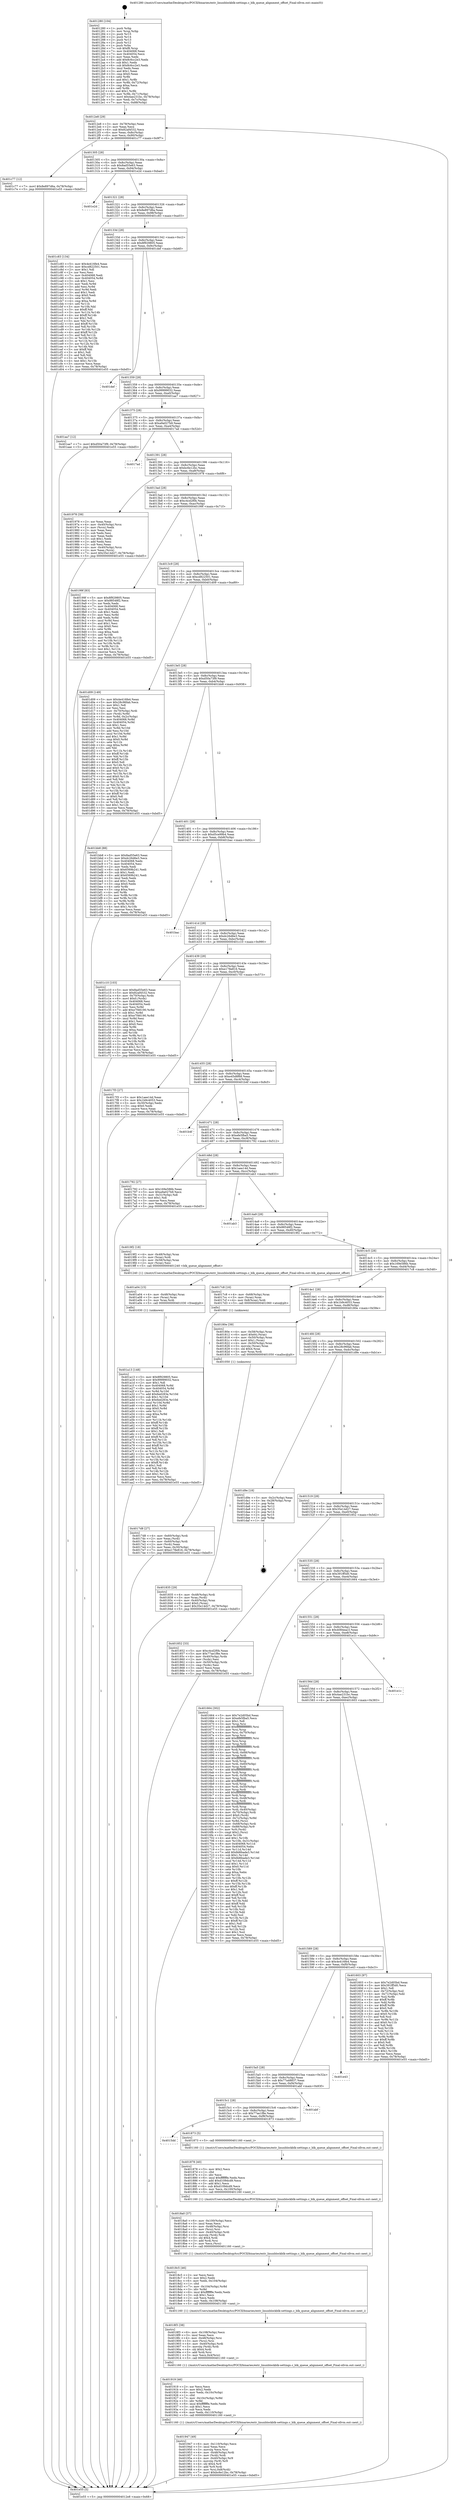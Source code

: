 digraph "0x401280" {
  label = "0x401280 (/mnt/c/Users/mathe/Desktop/tcc/POCII/binaries/extr_linuxblockblk-settings.c_blk_queue_alignment_offset_Final-ollvm.out::main(0))"
  labelloc = "t"
  node[shape=record]

  Entry [label="",width=0.3,height=0.3,shape=circle,fillcolor=black,style=filled]
  "0x4012e8" [label="{
     0x4012e8 [29]\l
     | [instrs]\l
     &nbsp;&nbsp;0x4012e8 \<+3\>: mov -0x78(%rbp),%eax\l
     &nbsp;&nbsp;0x4012eb \<+2\>: mov %eax,%ecx\l
     &nbsp;&nbsp;0x4012ed \<+6\>: sub $0x82af4532,%ecx\l
     &nbsp;&nbsp;0x4012f3 \<+6\>: mov %eax,-0x8c(%rbp)\l
     &nbsp;&nbsp;0x4012f9 \<+6\>: mov %ecx,-0x90(%rbp)\l
     &nbsp;&nbsp;0x4012ff \<+6\>: je 0000000000401c77 \<main+0x9f7\>\l
  }"]
  "0x401c77" [label="{
     0x401c77 [12]\l
     | [instrs]\l
     &nbsp;&nbsp;0x401c77 \<+7\>: movl $0x8e897d6a,-0x78(%rbp)\l
     &nbsp;&nbsp;0x401c7e \<+5\>: jmp 0000000000401e55 \<main+0xbd5\>\l
  }"]
  "0x401305" [label="{
     0x401305 [28]\l
     | [instrs]\l
     &nbsp;&nbsp;0x401305 \<+5\>: jmp 000000000040130a \<main+0x8a\>\l
     &nbsp;&nbsp;0x40130a \<+6\>: mov -0x8c(%rbp),%eax\l
     &nbsp;&nbsp;0x401310 \<+5\>: sub $0x8ad55e63,%eax\l
     &nbsp;&nbsp;0x401315 \<+6\>: mov %eax,-0x94(%rbp)\l
     &nbsp;&nbsp;0x40131b \<+6\>: je 0000000000401e2d \<main+0xbad\>\l
  }"]
  Exit [label="",width=0.3,height=0.3,shape=circle,fillcolor=black,style=filled,peripheries=2]
  "0x401e2d" [label="{
     0x401e2d\l
  }", style=dashed]
  "0x401321" [label="{
     0x401321 [28]\l
     | [instrs]\l
     &nbsp;&nbsp;0x401321 \<+5\>: jmp 0000000000401326 \<main+0xa6\>\l
     &nbsp;&nbsp;0x401326 \<+6\>: mov -0x8c(%rbp),%eax\l
     &nbsp;&nbsp;0x40132c \<+5\>: sub $0x8e897d6a,%eax\l
     &nbsp;&nbsp;0x401331 \<+6\>: mov %eax,-0x98(%rbp)\l
     &nbsp;&nbsp;0x401337 \<+6\>: je 0000000000401c83 \<main+0xa03\>\l
  }"]
  "0x401a13" [label="{
     0x401a13 [148]\l
     | [instrs]\l
     &nbsp;&nbsp;0x401a13 \<+5\>: mov $0x8f929805,%esi\l
     &nbsp;&nbsp;0x401a18 \<+5\>: mov $0x99999032,%ecx\l
     &nbsp;&nbsp;0x401a1d \<+2\>: mov $0x1,%dl\l
     &nbsp;&nbsp;0x401a1f \<+8\>: mov 0x404068,%r8d\l
     &nbsp;&nbsp;0x401a27 \<+8\>: mov 0x404054,%r9d\l
     &nbsp;&nbsp;0x401a2f \<+3\>: mov %r8d,%r10d\l
     &nbsp;&nbsp;0x401a32 \<+7\>: add $0x6ed283e,%r10d\l
     &nbsp;&nbsp;0x401a39 \<+4\>: sub $0x1,%r10d\l
     &nbsp;&nbsp;0x401a3d \<+7\>: sub $0x6ed283e,%r10d\l
     &nbsp;&nbsp;0x401a44 \<+4\>: imul %r10d,%r8d\l
     &nbsp;&nbsp;0x401a48 \<+4\>: and $0x1,%r8d\l
     &nbsp;&nbsp;0x401a4c \<+4\>: cmp $0x0,%r8d\l
     &nbsp;&nbsp;0x401a50 \<+4\>: sete %r11b\l
     &nbsp;&nbsp;0x401a54 \<+4\>: cmp $0xa,%r9d\l
     &nbsp;&nbsp;0x401a58 \<+3\>: setl %bl\l
     &nbsp;&nbsp;0x401a5b \<+3\>: mov %r11b,%r14b\l
     &nbsp;&nbsp;0x401a5e \<+4\>: xor $0xff,%r14b\l
     &nbsp;&nbsp;0x401a62 \<+3\>: mov %bl,%r15b\l
     &nbsp;&nbsp;0x401a65 \<+4\>: xor $0xff,%r15b\l
     &nbsp;&nbsp;0x401a69 \<+3\>: xor $0x1,%dl\l
     &nbsp;&nbsp;0x401a6c \<+3\>: mov %r14b,%r12b\l
     &nbsp;&nbsp;0x401a6f \<+4\>: and $0xff,%r12b\l
     &nbsp;&nbsp;0x401a73 \<+3\>: and %dl,%r11b\l
     &nbsp;&nbsp;0x401a76 \<+3\>: mov %r15b,%r13b\l
     &nbsp;&nbsp;0x401a79 \<+4\>: and $0xff,%r13b\l
     &nbsp;&nbsp;0x401a7d \<+2\>: and %dl,%bl\l
     &nbsp;&nbsp;0x401a7f \<+3\>: or %r11b,%r12b\l
     &nbsp;&nbsp;0x401a82 \<+3\>: or %bl,%r13b\l
     &nbsp;&nbsp;0x401a85 \<+3\>: xor %r13b,%r12b\l
     &nbsp;&nbsp;0x401a88 \<+3\>: or %r15b,%r14b\l
     &nbsp;&nbsp;0x401a8b \<+4\>: xor $0xff,%r14b\l
     &nbsp;&nbsp;0x401a8f \<+3\>: or $0x1,%dl\l
     &nbsp;&nbsp;0x401a92 \<+3\>: and %dl,%r14b\l
     &nbsp;&nbsp;0x401a95 \<+3\>: or %r14b,%r12b\l
     &nbsp;&nbsp;0x401a98 \<+4\>: test $0x1,%r12b\l
     &nbsp;&nbsp;0x401a9c \<+3\>: cmovne %ecx,%esi\l
     &nbsp;&nbsp;0x401a9f \<+3\>: mov %esi,-0x78(%rbp)\l
     &nbsp;&nbsp;0x401aa2 \<+5\>: jmp 0000000000401e55 \<main+0xbd5\>\l
  }"]
  "0x401c83" [label="{
     0x401c83 [134]\l
     | [instrs]\l
     &nbsp;&nbsp;0x401c83 \<+5\>: mov $0x4e416fe4,%eax\l
     &nbsp;&nbsp;0x401c88 \<+5\>: mov $0xcd822501,%ecx\l
     &nbsp;&nbsp;0x401c8d \<+2\>: mov $0x1,%dl\l
     &nbsp;&nbsp;0x401c8f \<+2\>: xor %esi,%esi\l
     &nbsp;&nbsp;0x401c91 \<+7\>: mov 0x404068,%edi\l
     &nbsp;&nbsp;0x401c98 \<+8\>: mov 0x404054,%r8d\l
     &nbsp;&nbsp;0x401ca0 \<+3\>: sub $0x1,%esi\l
     &nbsp;&nbsp;0x401ca3 \<+3\>: mov %edi,%r9d\l
     &nbsp;&nbsp;0x401ca6 \<+3\>: add %esi,%r9d\l
     &nbsp;&nbsp;0x401ca9 \<+4\>: imul %r9d,%edi\l
     &nbsp;&nbsp;0x401cad \<+3\>: and $0x1,%edi\l
     &nbsp;&nbsp;0x401cb0 \<+3\>: cmp $0x0,%edi\l
     &nbsp;&nbsp;0x401cb3 \<+4\>: sete %r10b\l
     &nbsp;&nbsp;0x401cb7 \<+4\>: cmp $0xa,%r8d\l
     &nbsp;&nbsp;0x401cbb \<+4\>: setl %r11b\l
     &nbsp;&nbsp;0x401cbf \<+3\>: mov %r10b,%bl\l
     &nbsp;&nbsp;0x401cc2 \<+3\>: xor $0xff,%bl\l
     &nbsp;&nbsp;0x401cc5 \<+3\>: mov %r11b,%r14b\l
     &nbsp;&nbsp;0x401cc8 \<+4\>: xor $0xff,%r14b\l
     &nbsp;&nbsp;0x401ccc \<+3\>: xor $0x1,%dl\l
     &nbsp;&nbsp;0x401ccf \<+3\>: mov %bl,%r15b\l
     &nbsp;&nbsp;0x401cd2 \<+4\>: and $0xff,%r15b\l
     &nbsp;&nbsp;0x401cd6 \<+3\>: and %dl,%r10b\l
     &nbsp;&nbsp;0x401cd9 \<+3\>: mov %r14b,%r12b\l
     &nbsp;&nbsp;0x401cdc \<+4\>: and $0xff,%r12b\l
     &nbsp;&nbsp;0x401ce0 \<+3\>: and %dl,%r11b\l
     &nbsp;&nbsp;0x401ce3 \<+3\>: or %r10b,%r15b\l
     &nbsp;&nbsp;0x401ce6 \<+3\>: or %r11b,%r12b\l
     &nbsp;&nbsp;0x401ce9 \<+3\>: xor %r12b,%r15b\l
     &nbsp;&nbsp;0x401cec \<+3\>: or %r14b,%bl\l
     &nbsp;&nbsp;0x401cef \<+3\>: xor $0xff,%bl\l
     &nbsp;&nbsp;0x401cf2 \<+3\>: or $0x1,%dl\l
     &nbsp;&nbsp;0x401cf5 \<+2\>: and %dl,%bl\l
     &nbsp;&nbsp;0x401cf7 \<+3\>: or %bl,%r15b\l
     &nbsp;&nbsp;0x401cfa \<+4\>: test $0x1,%r15b\l
     &nbsp;&nbsp;0x401cfe \<+3\>: cmovne %ecx,%eax\l
     &nbsp;&nbsp;0x401d01 \<+3\>: mov %eax,-0x78(%rbp)\l
     &nbsp;&nbsp;0x401d04 \<+5\>: jmp 0000000000401e55 \<main+0xbd5\>\l
  }"]
  "0x40133d" [label="{
     0x40133d [28]\l
     | [instrs]\l
     &nbsp;&nbsp;0x40133d \<+5\>: jmp 0000000000401342 \<main+0xc2\>\l
     &nbsp;&nbsp;0x401342 \<+6\>: mov -0x8c(%rbp),%eax\l
     &nbsp;&nbsp;0x401348 \<+5\>: sub $0x8f929805,%eax\l
     &nbsp;&nbsp;0x40134d \<+6\>: mov %eax,-0x9c(%rbp)\l
     &nbsp;&nbsp;0x401353 \<+6\>: je 0000000000401def \<main+0xb6f\>\l
  }"]
  "0x401a04" [label="{
     0x401a04 [15]\l
     | [instrs]\l
     &nbsp;&nbsp;0x401a04 \<+4\>: mov -0x48(%rbp),%rax\l
     &nbsp;&nbsp;0x401a08 \<+3\>: mov (%rax),%rax\l
     &nbsp;&nbsp;0x401a0b \<+3\>: mov %rax,%rdi\l
     &nbsp;&nbsp;0x401a0e \<+5\>: call 0000000000401030 \<free@plt\>\l
     | [calls]\l
     &nbsp;&nbsp;0x401030 \{1\} (unknown)\l
  }"]
  "0x401def" [label="{
     0x401def\l
  }", style=dashed]
  "0x401359" [label="{
     0x401359 [28]\l
     | [instrs]\l
     &nbsp;&nbsp;0x401359 \<+5\>: jmp 000000000040135e \<main+0xde\>\l
     &nbsp;&nbsp;0x40135e \<+6\>: mov -0x8c(%rbp),%eax\l
     &nbsp;&nbsp;0x401364 \<+5\>: sub $0x99999032,%eax\l
     &nbsp;&nbsp;0x401369 \<+6\>: mov %eax,-0xa0(%rbp)\l
     &nbsp;&nbsp;0x40136f \<+6\>: je 0000000000401aa7 \<main+0x827\>\l
  }"]
  "0x401947" [label="{
     0x401947 [49]\l
     | [instrs]\l
     &nbsp;&nbsp;0x401947 \<+6\>: mov -0x110(%rbp),%ecx\l
     &nbsp;&nbsp;0x40194d \<+3\>: imul %eax,%ecx\l
     &nbsp;&nbsp;0x401950 \<+3\>: movslq %ecx,%rsi\l
     &nbsp;&nbsp;0x401953 \<+4\>: mov -0x48(%rbp),%rdi\l
     &nbsp;&nbsp;0x401957 \<+3\>: mov (%rdi),%rdi\l
     &nbsp;&nbsp;0x40195a \<+4\>: mov -0x40(%rbp),%r9\l
     &nbsp;&nbsp;0x40195e \<+3\>: movslq (%r9),%r9\l
     &nbsp;&nbsp;0x401961 \<+4\>: shl $0x4,%r9\l
     &nbsp;&nbsp;0x401965 \<+3\>: add %r9,%rdi\l
     &nbsp;&nbsp;0x401968 \<+4\>: mov %rsi,0x8(%rdi)\l
     &nbsp;&nbsp;0x40196c \<+7\>: movl $0xbc6e12bc,-0x78(%rbp)\l
     &nbsp;&nbsp;0x401973 \<+5\>: jmp 0000000000401e55 \<main+0xbd5\>\l
  }"]
  "0x401aa7" [label="{
     0x401aa7 [12]\l
     | [instrs]\l
     &nbsp;&nbsp;0x401aa7 \<+7\>: movl $0xd50a73f9,-0x78(%rbp)\l
     &nbsp;&nbsp;0x401aae \<+5\>: jmp 0000000000401e55 \<main+0xbd5\>\l
  }"]
  "0x401375" [label="{
     0x401375 [28]\l
     | [instrs]\l
     &nbsp;&nbsp;0x401375 \<+5\>: jmp 000000000040137a \<main+0xfa\>\l
     &nbsp;&nbsp;0x40137a \<+6\>: mov -0x8c(%rbp),%eax\l
     &nbsp;&nbsp;0x401380 \<+5\>: sub $0xa9a027b9,%eax\l
     &nbsp;&nbsp;0x401385 \<+6\>: mov %eax,-0xa4(%rbp)\l
     &nbsp;&nbsp;0x40138b \<+6\>: je 00000000004017ad \<main+0x52d\>\l
  }"]
  "0x401919" [label="{
     0x401919 [46]\l
     | [instrs]\l
     &nbsp;&nbsp;0x401919 \<+2\>: xor %ecx,%ecx\l
     &nbsp;&nbsp;0x40191b \<+5\>: mov $0x2,%edx\l
     &nbsp;&nbsp;0x401920 \<+6\>: mov %edx,-0x10c(%rbp)\l
     &nbsp;&nbsp;0x401926 \<+1\>: cltd\l
     &nbsp;&nbsp;0x401927 \<+7\>: mov -0x10c(%rbp),%r8d\l
     &nbsp;&nbsp;0x40192e \<+3\>: idiv %r8d\l
     &nbsp;&nbsp;0x401931 \<+6\>: imul $0xfffffffe,%edx,%edx\l
     &nbsp;&nbsp;0x401937 \<+3\>: sub $0x1,%ecx\l
     &nbsp;&nbsp;0x40193a \<+2\>: sub %ecx,%edx\l
     &nbsp;&nbsp;0x40193c \<+6\>: mov %edx,-0x110(%rbp)\l
     &nbsp;&nbsp;0x401942 \<+5\>: call 0000000000401160 \<next_i\>\l
     | [calls]\l
     &nbsp;&nbsp;0x401160 \{1\} (/mnt/c/Users/mathe/Desktop/tcc/POCII/binaries/extr_linuxblockblk-settings.c_blk_queue_alignment_offset_Final-ollvm.out::next_i)\l
  }"]
  "0x4017ad" [label="{
     0x4017ad\l
  }", style=dashed]
  "0x401391" [label="{
     0x401391 [28]\l
     | [instrs]\l
     &nbsp;&nbsp;0x401391 \<+5\>: jmp 0000000000401396 \<main+0x116\>\l
     &nbsp;&nbsp;0x401396 \<+6\>: mov -0x8c(%rbp),%eax\l
     &nbsp;&nbsp;0x40139c \<+5\>: sub $0xbc6e12bc,%eax\l
     &nbsp;&nbsp;0x4013a1 \<+6\>: mov %eax,-0xa8(%rbp)\l
     &nbsp;&nbsp;0x4013a7 \<+6\>: je 0000000000401978 \<main+0x6f8\>\l
  }"]
  "0x4018f3" [label="{
     0x4018f3 [38]\l
     | [instrs]\l
     &nbsp;&nbsp;0x4018f3 \<+6\>: mov -0x108(%rbp),%ecx\l
     &nbsp;&nbsp;0x4018f9 \<+3\>: imul %eax,%ecx\l
     &nbsp;&nbsp;0x4018fc \<+4\>: mov -0x48(%rbp),%rsi\l
     &nbsp;&nbsp;0x401900 \<+3\>: mov (%rsi),%rsi\l
     &nbsp;&nbsp;0x401903 \<+4\>: mov -0x40(%rbp),%rdi\l
     &nbsp;&nbsp;0x401907 \<+3\>: movslq (%rdi),%rdi\l
     &nbsp;&nbsp;0x40190a \<+4\>: shl $0x4,%rdi\l
     &nbsp;&nbsp;0x40190e \<+3\>: add %rdi,%rsi\l
     &nbsp;&nbsp;0x401911 \<+3\>: mov %ecx,0x4(%rsi)\l
     &nbsp;&nbsp;0x401914 \<+5\>: call 0000000000401160 \<next_i\>\l
     | [calls]\l
     &nbsp;&nbsp;0x401160 \{1\} (/mnt/c/Users/mathe/Desktop/tcc/POCII/binaries/extr_linuxblockblk-settings.c_blk_queue_alignment_offset_Final-ollvm.out::next_i)\l
  }"]
  "0x401978" [label="{
     0x401978 [39]\l
     | [instrs]\l
     &nbsp;&nbsp;0x401978 \<+2\>: xor %eax,%eax\l
     &nbsp;&nbsp;0x40197a \<+4\>: mov -0x40(%rbp),%rcx\l
     &nbsp;&nbsp;0x40197e \<+2\>: mov (%rcx),%edx\l
     &nbsp;&nbsp;0x401980 \<+2\>: mov %eax,%esi\l
     &nbsp;&nbsp;0x401982 \<+2\>: sub %edx,%esi\l
     &nbsp;&nbsp;0x401984 \<+2\>: mov %eax,%edx\l
     &nbsp;&nbsp;0x401986 \<+3\>: sub $0x1,%edx\l
     &nbsp;&nbsp;0x401989 \<+2\>: add %edx,%esi\l
     &nbsp;&nbsp;0x40198b \<+2\>: sub %esi,%eax\l
     &nbsp;&nbsp;0x40198d \<+4\>: mov -0x40(%rbp),%rcx\l
     &nbsp;&nbsp;0x401991 \<+2\>: mov %eax,(%rcx)\l
     &nbsp;&nbsp;0x401993 \<+7\>: movl $0x35e14d27,-0x78(%rbp)\l
     &nbsp;&nbsp;0x40199a \<+5\>: jmp 0000000000401e55 \<main+0xbd5\>\l
  }"]
  "0x4013ad" [label="{
     0x4013ad [28]\l
     | [instrs]\l
     &nbsp;&nbsp;0x4013ad \<+5\>: jmp 00000000004013b2 \<main+0x132\>\l
     &nbsp;&nbsp;0x4013b2 \<+6\>: mov -0x8c(%rbp),%eax\l
     &nbsp;&nbsp;0x4013b8 \<+5\>: sub $0xc4cd2f0b,%eax\l
     &nbsp;&nbsp;0x4013bd \<+6\>: mov %eax,-0xac(%rbp)\l
     &nbsp;&nbsp;0x4013c3 \<+6\>: je 000000000040199f \<main+0x71f\>\l
  }"]
  "0x4018c5" [label="{
     0x4018c5 [46]\l
     | [instrs]\l
     &nbsp;&nbsp;0x4018c5 \<+2\>: xor %ecx,%ecx\l
     &nbsp;&nbsp;0x4018c7 \<+5\>: mov $0x2,%edx\l
     &nbsp;&nbsp;0x4018cc \<+6\>: mov %edx,-0x104(%rbp)\l
     &nbsp;&nbsp;0x4018d2 \<+1\>: cltd\l
     &nbsp;&nbsp;0x4018d3 \<+7\>: mov -0x104(%rbp),%r8d\l
     &nbsp;&nbsp;0x4018da \<+3\>: idiv %r8d\l
     &nbsp;&nbsp;0x4018dd \<+6\>: imul $0xfffffffe,%edx,%edx\l
     &nbsp;&nbsp;0x4018e3 \<+3\>: sub $0x1,%ecx\l
     &nbsp;&nbsp;0x4018e6 \<+2\>: sub %ecx,%edx\l
     &nbsp;&nbsp;0x4018e8 \<+6\>: mov %edx,-0x108(%rbp)\l
     &nbsp;&nbsp;0x4018ee \<+5\>: call 0000000000401160 \<next_i\>\l
     | [calls]\l
     &nbsp;&nbsp;0x401160 \{1\} (/mnt/c/Users/mathe/Desktop/tcc/POCII/binaries/extr_linuxblockblk-settings.c_blk_queue_alignment_offset_Final-ollvm.out::next_i)\l
  }"]
  "0x40199f" [label="{
     0x40199f [83]\l
     | [instrs]\l
     &nbsp;&nbsp;0x40199f \<+5\>: mov $0x8f929805,%eax\l
     &nbsp;&nbsp;0x4019a4 \<+5\>: mov $0x88548f2,%ecx\l
     &nbsp;&nbsp;0x4019a9 \<+2\>: xor %edx,%edx\l
     &nbsp;&nbsp;0x4019ab \<+7\>: mov 0x404068,%esi\l
     &nbsp;&nbsp;0x4019b2 \<+7\>: mov 0x404054,%edi\l
     &nbsp;&nbsp;0x4019b9 \<+3\>: sub $0x1,%edx\l
     &nbsp;&nbsp;0x4019bc \<+3\>: mov %esi,%r8d\l
     &nbsp;&nbsp;0x4019bf \<+3\>: add %edx,%r8d\l
     &nbsp;&nbsp;0x4019c2 \<+4\>: imul %r8d,%esi\l
     &nbsp;&nbsp;0x4019c6 \<+3\>: and $0x1,%esi\l
     &nbsp;&nbsp;0x4019c9 \<+3\>: cmp $0x0,%esi\l
     &nbsp;&nbsp;0x4019cc \<+4\>: sete %r9b\l
     &nbsp;&nbsp;0x4019d0 \<+3\>: cmp $0xa,%edi\l
     &nbsp;&nbsp;0x4019d3 \<+4\>: setl %r10b\l
     &nbsp;&nbsp;0x4019d7 \<+3\>: mov %r9b,%r11b\l
     &nbsp;&nbsp;0x4019da \<+3\>: and %r10b,%r11b\l
     &nbsp;&nbsp;0x4019dd \<+3\>: xor %r10b,%r9b\l
     &nbsp;&nbsp;0x4019e0 \<+3\>: or %r9b,%r11b\l
     &nbsp;&nbsp;0x4019e3 \<+4\>: test $0x1,%r11b\l
     &nbsp;&nbsp;0x4019e7 \<+3\>: cmovne %ecx,%eax\l
     &nbsp;&nbsp;0x4019ea \<+3\>: mov %eax,-0x78(%rbp)\l
     &nbsp;&nbsp;0x4019ed \<+5\>: jmp 0000000000401e55 \<main+0xbd5\>\l
  }"]
  "0x4013c9" [label="{
     0x4013c9 [28]\l
     | [instrs]\l
     &nbsp;&nbsp;0x4013c9 \<+5\>: jmp 00000000004013ce \<main+0x14e\>\l
     &nbsp;&nbsp;0x4013ce \<+6\>: mov -0x8c(%rbp),%eax\l
     &nbsp;&nbsp;0x4013d4 \<+5\>: sub $0xcd822501,%eax\l
     &nbsp;&nbsp;0x4013d9 \<+6\>: mov %eax,-0xb0(%rbp)\l
     &nbsp;&nbsp;0x4013df \<+6\>: je 0000000000401d09 \<main+0xa89\>\l
  }"]
  "0x4018a0" [label="{
     0x4018a0 [37]\l
     | [instrs]\l
     &nbsp;&nbsp;0x4018a0 \<+6\>: mov -0x100(%rbp),%ecx\l
     &nbsp;&nbsp;0x4018a6 \<+3\>: imul %eax,%ecx\l
     &nbsp;&nbsp;0x4018a9 \<+4\>: mov -0x48(%rbp),%rsi\l
     &nbsp;&nbsp;0x4018ad \<+3\>: mov (%rsi),%rsi\l
     &nbsp;&nbsp;0x4018b0 \<+4\>: mov -0x40(%rbp),%rdi\l
     &nbsp;&nbsp;0x4018b4 \<+3\>: movslq (%rdi),%rdi\l
     &nbsp;&nbsp;0x4018b7 \<+4\>: shl $0x4,%rdi\l
     &nbsp;&nbsp;0x4018bb \<+3\>: add %rdi,%rsi\l
     &nbsp;&nbsp;0x4018be \<+2\>: mov %ecx,(%rsi)\l
     &nbsp;&nbsp;0x4018c0 \<+5\>: call 0000000000401160 \<next_i\>\l
     | [calls]\l
     &nbsp;&nbsp;0x401160 \{1\} (/mnt/c/Users/mathe/Desktop/tcc/POCII/binaries/extr_linuxblockblk-settings.c_blk_queue_alignment_offset_Final-ollvm.out::next_i)\l
  }"]
  "0x401d09" [label="{
     0x401d09 [149]\l
     | [instrs]\l
     &nbsp;&nbsp;0x401d09 \<+5\>: mov $0x4e416fe4,%eax\l
     &nbsp;&nbsp;0x401d0e \<+5\>: mov $0x28c96fab,%ecx\l
     &nbsp;&nbsp;0x401d13 \<+2\>: mov $0x1,%dl\l
     &nbsp;&nbsp;0x401d15 \<+2\>: xor %esi,%esi\l
     &nbsp;&nbsp;0x401d17 \<+4\>: mov -0x70(%rbp),%rdi\l
     &nbsp;&nbsp;0x401d1b \<+3\>: mov (%rdi),%r8d\l
     &nbsp;&nbsp;0x401d1e \<+4\>: mov %r8d,-0x2c(%rbp)\l
     &nbsp;&nbsp;0x401d22 \<+8\>: mov 0x404068,%r8d\l
     &nbsp;&nbsp;0x401d2a \<+8\>: mov 0x404054,%r9d\l
     &nbsp;&nbsp;0x401d32 \<+3\>: sub $0x1,%esi\l
     &nbsp;&nbsp;0x401d35 \<+3\>: mov %r8d,%r10d\l
     &nbsp;&nbsp;0x401d38 \<+3\>: add %esi,%r10d\l
     &nbsp;&nbsp;0x401d3b \<+4\>: imul %r10d,%r8d\l
     &nbsp;&nbsp;0x401d3f \<+4\>: and $0x1,%r8d\l
     &nbsp;&nbsp;0x401d43 \<+4\>: cmp $0x0,%r8d\l
     &nbsp;&nbsp;0x401d47 \<+4\>: sete %r11b\l
     &nbsp;&nbsp;0x401d4b \<+4\>: cmp $0xa,%r9d\l
     &nbsp;&nbsp;0x401d4f \<+3\>: setl %bl\l
     &nbsp;&nbsp;0x401d52 \<+3\>: mov %r11b,%r14b\l
     &nbsp;&nbsp;0x401d55 \<+4\>: xor $0xff,%r14b\l
     &nbsp;&nbsp;0x401d59 \<+3\>: mov %bl,%r15b\l
     &nbsp;&nbsp;0x401d5c \<+4\>: xor $0xff,%r15b\l
     &nbsp;&nbsp;0x401d60 \<+3\>: xor $0x0,%dl\l
     &nbsp;&nbsp;0x401d63 \<+3\>: mov %r14b,%r12b\l
     &nbsp;&nbsp;0x401d66 \<+4\>: and $0x0,%r12b\l
     &nbsp;&nbsp;0x401d6a \<+3\>: and %dl,%r11b\l
     &nbsp;&nbsp;0x401d6d \<+3\>: mov %r15b,%r13b\l
     &nbsp;&nbsp;0x401d70 \<+4\>: and $0x0,%r13b\l
     &nbsp;&nbsp;0x401d74 \<+2\>: and %dl,%bl\l
     &nbsp;&nbsp;0x401d76 \<+3\>: or %r11b,%r12b\l
     &nbsp;&nbsp;0x401d79 \<+3\>: or %bl,%r13b\l
     &nbsp;&nbsp;0x401d7c \<+3\>: xor %r13b,%r12b\l
     &nbsp;&nbsp;0x401d7f \<+3\>: or %r15b,%r14b\l
     &nbsp;&nbsp;0x401d82 \<+4\>: xor $0xff,%r14b\l
     &nbsp;&nbsp;0x401d86 \<+3\>: or $0x0,%dl\l
     &nbsp;&nbsp;0x401d89 \<+3\>: and %dl,%r14b\l
     &nbsp;&nbsp;0x401d8c \<+3\>: or %r14b,%r12b\l
     &nbsp;&nbsp;0x401d8f \<+4\>: test $0x1,%r12b\l
     &nbsp;&nbsp;0x401d93 \<+3\>: cmovne %ecx,%eax\l
     &nbsp;&nbsp;0x401d96 \<+3\>: mov %eax,-0x78(%rbp)\l
     &nbsp;&nbsp;0x401d99 \<+5\>: jmp 0000000000401e55 \<main+0xbd5\>\l
  }"]
  "0x4013e5" [label="{
     0x4013e5 [28]\l
     | [instrs]\l
     &nbsp;&nbsp;0x4013e5 \<+5\>: jmp 00000000004013ea \<main+0x16a\>\l
     &nbsp;&nbsp;0x4013ea \<+6\>: mov -0x8c(%rbp),%eax\l
     &nbsp;&nbsp;0x4013f0 \<+5\>: sub $0xd50a73f9,%eax\l
     &nbsp;&nbsp;0x4013f5 \<+6\>: mov %eax,-0xb4(%rbp)\l
     &nbsp;&nbsp;0x4013fb \<+6\>: je 0000000000401bb8 \<main+0x938\>\l
  }"]
  "0x401878" [label="{
     0x401878 [40]\l
     | [instrs]\l
     &nbsp;&nbsp;0x401878 \<+5\>: mov $0x2,%ecx\l
     &nbsp;&nbsp;0x40187d \<+1\>: cltd\l
     &nbsp;&nbsp;0x40187e \<+2\>: idiv %ecx\l
     &nbsp;&nbsp;0x401880 \<+6\>: imul $0xfffffffe,%edx,%ecx\l
     &nbsp;&nbsp;0x401886 \<+6\>: add $0xd109dcd9,%ecx\l
     &nbsp;&nbsp;0x40188c \<+3\>: add $0x1,%ecx\l
     &nbsp;&nbsp;0x40188f \<+6\>: sub $0xd109dcd9,%ecx\l
     &nbsp;&nbsp;0x401895 \<+6\>: mov %ecx,-0x100(%rbp)\l
     &nbsp;&nbsp;0x40189b \<+5\>: call 0000000000401160 \<next_i\>\l
     | [calls]\l
     &nbsp;&nbsp;0x401160 \{1\} (/mnt/c/Users/mathe/Desktop/tcc/POCII/binaries/extr_linuxblockblk-settings.c_blk_queue_alignment_offset_Final-ollvm.out::next_i)\l
  }"]
  "0x401bb8" [label="{
     0x401bb8 [88]\l
     | [instrs]\l
     &nbsp;&nbsp;0x401bb8 \<+5\>: mov $0x8ad55e63,%eax\l
     &nbsp;&nbsp;0x401bbd \<+5\>: mov $0xdc26d6e3,%ecx\l
     &nbsp;&nbsp;0x401bc2 \<+7\>: mov 0x404068,%edx\l
     &nbsp;&nbsp;0x401bc9 \<+7\>: mov 0x404054,%esi\l
     &nbsp;&nbsp;0x401bd0 \<+2\>: mov %edx,%edi\l
     &nbsp;&nbsp;0x401bd2 \<+6\>: sub $0x6569b241,%edi\l
     &nbsp;&nbsp;0x401bd8 \<+3\>: sub $0x1,%edi\l
     &nbsp;&nbsp;0x401bdb \<+6\>: add $0x6569b241,%edi\l
     &nbsp;&nbsp;0x401be1 \<+3\>: imul %edi,%edx\l
     &nbsp;&nbsp;0x401be4 \<+3\>: and $0x1,%edx\l
     &nbsp;&nbsp;0x401be7 \<+3\>: cmp $0x0,%edx\l
     &nbsp;&nbsp;0x401bea \<+4\>: sete %r8b\l
     &nbsp;&nbsp;0x401bee \<+3\>: cmp $0xa,%esi\l
     &nbsp;&nbsp;0x401bf1 \<+4\>: setl %r9b\l
     &nbsp;&nbsp;0x401bf5 \<+3\>: mov %r8b,%r10b\l
     &nbsp;&nbsp;0x401bf8 \<+3\>: and %r9b,%r10b\l
     &nbsp;&nbsp;0x401bfb \<+3\>: xor %r9b,%r8b\l
     &nbsp;&nbsp;0x401bfe \<+3\>: or %r8b,%r10b\l
     &nbsp;&nbsp;0x401c01 \<+4\>: test $0x1,%r10b\l
     &nbsp;&nbsp;0x401c05 \<+3\>: cmovne %ecx,%eax\l
     &nbsp;&nbsp;0x401c08 \<+3\>: mov %eax,-0x78(%rbp)\l
     &nbsp;&nbsp;0x401c0b \<+5\>: jmp 0000000000401e55 \<main+0xbd5\>\l
  }"]
  "0x401401" [label="{
     0x401401 [28]\l
     | [instrs]\l
     &nbsp;&nbsp;0x401401 \<+5\>: jmp 0000000000401406 \<main+0x186\>\l
     &nbsp;&nbsp;0x401406 \<+6\>: mov -0x8c(%rbp),%eax\l
     &nbsp;&nbsp;0x40140c \<+5\>: sub $0xd5ce99b4,%eax\l
     &nbsp;&nbsp;0x401411 \<+6\>: mov %eax,-0xb8(%rbp)\l
     &nbsp;&nbsp;0x401417 \<+6\>: je 0000000000401bac \<main+0x92c\>\l
  }"]
  "0x4015dd" [label="{
     0x4015dd\l
  }", style=dashed]
  "0x401bac" [label="{
     0x401bac\l
  }", style=dashed]
  "0x40141d" [label="{
     0x40141d [28]\l
     | [instrs]\l
     &nbsp;&nbsp;0x40141d \<+5\>: jmp 0000000000401422 \<main+0x1a2\>\l
     &nbsp;&nbsp;0x401422 \<+6\>: mov -0x8c(%rbp),%eax\l
     &nbsp;&nbsp;0x401428 \<+5\>: sub $0xdc26d6e3,%eax\l
     &nbsp;&nbsp;0x40142d \<+6\>: mov %eax,-0xbc(%rbp)\l
     &nbsp;&nbsp;0x401433 \<+6\>: je 0000000000401c10 \<main+0x990\>\l
  }"]
  "0x401873" [label="{
     0x401873 [5]\l
     | [instrs]\l
     &nbsp;&nbsp;0x401873 \<+5\>: call 0000000000401160 \<next_i\>\l
     | [calls]\l
     &nbsp;&nbsp;0x401160 \{1\} (/mnt/c/Users/mathe/Desktop/tcc/POCII/binaries/extr_linuxblockblk-settings.c_blk_queue_alignment_offset_Final-ollvm.out::next_i)\l
  }"]
  "0x401c10" [label="{
     0x401c10 [103]\l
     | [instrs]\l
     &nbsp;&nbsp;0x401c10 \<+5\>: mov $0x8ad55e63,%eax\l
     &nbsp;&nbsp;0x401c15 \<+5\>: mov $0x82af4532,%ecx\l
     &nbsp;&nbsp;0x401c1a \<+4\>: mov -0x70(%rbp),%rdx\l
     &nbsp;&nbsp;0x401c1e \<+6\>: movl $0x0,(%rdx)\l
     &nbsp;&nbsp;0x401c24 \<+7\>: mov 0x404068,%esi\l
     &nbsp;&nbsp;0x401c2b \<+7\>: mov 0x404054,%edi\l
     &nbsp;&nbsp;0x401c32 \<+3\>: mov %esi,%r8d\l
     &nbsp;&nbsp;0x401c35 \<+7\>: add $0xe7f46190,%r8d\l
     &nbsp;&nbsp;0x401c3c \<+4\>: sub $0x1,%r8d\l
     &nbsp;&nbsp;0x401c40 \<+7\>: sub $0xe7f46190,%r8d\l
     &nbsp;&nbsp;0x401c47 \<+4\>: imul %r8d,%esi\l
     &nbsp;&nbsp;0x401c4b \<+3\>: and $0x1,%esi\l
     &nbsp;&nbsp;0x401c4e \<+3\>: cmp $0x0,%esi\l
     &nbsp;&nbsp;0x401c51 \<+4\>: sete %r9b\l
     &nbsp;&nbsp;0x401c55 \<+3\>: cmp $0xa,%edi\l
     &nbsp;&nbsp;0x401c58 \<+4\>: setl %r10b\l
     &nbsp;&nbsp;0x401c5c \<+3\>: mov %r9b,%r11b\l
     &nbsp;&nbsp;0x401c5f \<+3\>: and %r10b,%r11b\l
     &nbsp;&nbsp;0x401c62 \<+3\>: xor %r10b,%r9b\l
     &nbsp;&nbsp;0x401c65 \<+3\>: or %r9b,%r11b\l
     &nbsp;&nbsp;0x401c68 \<+4\>: test $0x1,%r11b\l
     &nbsp;&nbsp;0x401c6c \<+3\>: cmovne %ecx,%eax\l
     &nbsp;&nbsp;0x401c6f \<+3\>: mov %eax,-0x78(%rbp)\l
     &nbsp;&nbsp;0x401c72 \<+5\>: jmp 0000000000401e55 \<main+0xbd5\>\l
  }"]
  "0x401439" [label="{
     0x401439 [28]\l
     | [instrs]\l
     &nbsp;&nbsp;0x401439 \<+5\>: jmp 000000000040143e \<main+0x1be\>\l
     &nbsp;&nbsp;0x40143e \<+6\>: mov -0x8c(%rbp),%eax\l
     &nbsp;&nbsp;0x401444 \<+5\>: sub $0xe178e816,%eax\l
     &nbsp;&nbsp;0x401449 \<+6\>: mov %eax,-0xc0(%rbp)\l
     &nbsp;&nbsp;0x40144f \<+6\>: je 00000000004017f3 \<main+0x573\>\l
  }"]
  "0x4015c1" [label="{
     0x4015c1 [28]\l
     | [instrs]\l
     &nbsp;&nbsp;0x4015c1 \<+5\>: jmp 00000000004015c6 \<main+0x346\>\l
     &nbsp;&nbsp;0x4015c6 \<+6\>: mov -0x8c(%rbp),%eax\l
     &nbsp;&nbsp;0x4015cc \<+5\>: sub $0x77ae1f8e,%eax\l
     &nbsp;&nbsp;0x4015d1 \<+6\>: mov %eax,-0xf8(%rbp)\l
     &nbsp;&nbsp;0x4015d7 \<+6\>: je 0000000000401873 \<main+0x5f3\>\l
  }"]
  "0x4017f3" [label="{
     0x4017f3 [27]\l
     | [instrs]\l
     &nbsp;&nbsp;0x4017f3 \<+5\>: mov $0x1aee14d,%eax\l
     &nbsp;&nbsp;0x4017f8 \<+5\>: mov $0x1b9c4053,%ecx\l
     &nbsp;&nbsp;0x4017fd \<+3\>: mov -0x30(%rbp),%edx\l
     &nbsp;&nbsp;0x401800 \<+3\>: cmp $0x0,%edx\l
     &nbsp;&nbsp;0x401803 \<+3\>: cmove %ecx,%eax\l
     &nbsp;&nbsp;0x401806 \<+3\>: mov %eax,-0x78(%rbp)\l
     &nbsp;&nbsp;0x401809 \<+5\>: jmp 0000000000401e55 \<main+0xbd5\>\l
  }"]
  "0x401455" [label="{
     0x401455 [28]\l
     | [instrs]\l
     &nbsp;&nbsp;0x401455 \<+5\>: jmp 000000000040145a \<main+0x1da\>\l
     &nbsp;&nbsp;0x40145a \<+6\>: mov -0x8c(%rbp),%eax\l
     &nbsp;&nbsp;0x401460 \<+5\>: sub $0xe45d8f68,%eax\l
     &nbsp;&nbsp;0x401465 \<+6\>: mov %eax,-0xc4(%rbp)\l
     &nbsp;&nbsp;0x40146b \<+6\>: je 0000000000401b4f \<main+0x8cf\>\l
  }"]
  "0x401abf" [label="{
     0x401abf\l
  }", style=dashed]
  "0x401b4f" [label="{
     0x401b4f\l
  }", style=dashed]
  "0x401471" [label="{
     0x401471 [28]\l
     | [instrs]\l
     &nbsp;&nbsp;0x401471 \<+5\>: jmp 0000000000401476 \<main+0x1f6\>\l
     &nbsp;&nbsp;0x401476 \<+6\>: mov -0x8c(%rbp),%eax\l
     &nbsp;&nbsp;0x40147c \<+5\>: sub $0xefe5fba5,%eax\l
     &nbsp;&nbsp;0x401481 \<+6\>: mov %eax,-0xc8(%rbp)\l
     &nbsp;&nbsp;0x401487 \<+6\>: je 0000000000401792 \<main+0x512\>\l
  }"]
  "0x4015a5" [label="{
     0x4015a5 [28]\l
     | [instrs]\l
     &nbsp;&nbsp;0x4015a5 \<+5\>: jmp 00000000004015aa \<main+0x32a\>\l
     &nbsp;&nbsp;0x4015aa \<+6\>: mov -0x8c(%rbp),%eax\l
     &nbsp;&nbsp;0x4015b0 \<+5\>: sub $0x77a48837,%eax\l
     &nbsp;&nbsp;0x4015b5 \<+6\>: mov %eax,-0xf4(%rbp)\l
     &nbsp;&nbsp;0x4015bb \<+6\>: je 0000000000401abf \<main+0x83f\>\l
  }"]
  "0x401792" [label="{
     0x401792 [27]\l
     | [instrs]\l
     &nbsp;&nbsp;0x401792 \<+5\>: mov $0x169e586b,%eax\l
     &nbsp;&nbsp;0x401797 \<+5\>: mov $0xa9a027b9,%ecx\l
     &nbsp;&nbsp;0x40179c \<+3\>: mov -0x31(%rbp),%dl\l
     &nbsp;&nbsp;0x40179f \<+3\>: test $0x1,%dl\l
     &nbsp;&nbsp;0x4017a2 \<+3\>: cmovne %ecx,%eax\l
     &nbsp;&nbsp;0x4017a5 \<+3\>: mov %eax,-0x78(%rbp)\l
     &nbsp;&nbsp;0x4017a8 \<+5\>: jmp 0000000000401e55 \<main+0xbd5\>\l
  }"]
  "0x40148d" [label="{
     0x40148d [28]\l
     | [instrs]\l
     &nbsp;&nbsp;0x40148d \<+5\>: jmp 0000000000401492 \<main+0x212\>\l
     &nbsp;&nbsp;0x401492 \<+6\>: mov -0x8c(%rbp),%eax\l
     &nbsp;&nbsp;0x401498 \<+5\>: sub $0x1aee14d,%eax\l
     &nbsp;&nbsp;0x40149d \<+6\>: mov %eax,-0xcc(%rbp)\l
     &nbsp;&nbsp;0x4014a3 \<+6\>: je 0000000000401ab3 \<main+0x833\>\l
  }"]
  "0x401e43" [label="{
     0x401e43\l
  }", style=dashed]
  "0x401ab3" [label="{
     0x401ab3\l
  }", style=dashed]
  "0x4014a9" [label="{
     0x4014a9 [28]\l
     | [instrs]\l
     &nbsp;&nbsp;0x4014a9 \<+5\>: jmp 00000000004014ae \<main+0x22e\>\l
     &nbsp;&nbsp;0x4014ae \<+6\>: mov -0x8c(%rbp),%eax\l
     &nbsp;&nbsp;0x4014b4 \<+5\>: sub $0x88548f2,%eax\l
     &nbsp;&nbsp;0x4014b9 \<+6\>: mov %eax,-0xd0(%rbp)\l
     &nbsp;&nbsp;0x4014bf \<+6\>: je 00000000004019f2 \<main+0x772\>\l
  }"]
  "0x401835" [label="{
     0x401835 [29]\l
     | [instrs]\l
     &nbsp;&nbsp;0x401835 \<+4\>: mov -0x48(%rbp),%rdi\l
     &nbsp;&nbsp;0x401839 \<+3\>: mov %rax,(%rdi)\l
     &nbsp;&nbsp;0x40183c \<+4\>: mov -0x40(%rbp),%rax\l
     &nbsp;&nbsp;0x401840 \<+6\>: movl $0x0,(%rax)\l
     &nbsp;&nbsp;0x401846 \<+7\>: movl $0x35e14d27,-0x78(%rbp)\l
     &nbsp;&nbsp;0x40184d \<+5\>: jmp 0000000000401e55 \<main+0xbd5\>\l
  }"]
  "0x4019f2" [label="{
     0x4019f2 [18]\l
     | [instrs]\l
     &nbsp;&nbsp;0x4019f2 \<+4\>: mov -0x48(%rbp),%rax\l
     &nbsp;&nbsp;0x4019f6 \<+3\>: mov (%rax),%rdi\l
     &nbsp;&nbsp;0x4019f9 \<+4\>: mov -0x58(%rbp),%rax\l
     &nbsp;&nbsp;0x4019fd \<+2\>: mov (%rax),%esi\l
     &nbsp;&nbsp;0x4019ff \<+5\>: call 0000000000401240 \<blk_queue_alignment_offset\>\l
     | [calls]\l
     &nbsp;&nbsp;0x401240 \{1\} (/mnt/c/Users/mathe/Desktop/tcc/POCII/binaries/extr_linuxblockblk-settings.c_blk_queue_alignment_offset_Final-ollvm.out::blk_queue_alignment_offset)\l
  }"]
  "0x4014c5" [label="{
     0x4014c5 [28]\l
     | [instrs]\l
     &nbsp;&nbsp;0x4014c5 \<+5\>: jmp 00000000004014ca \<main+0x24a\>\l
     &nbsp;&nbsp;0x4014ca \<+6\>: mov -0x8c(%rbp),%eax\l
     &nbsp;&nbsp;0x4014d0 \<+5\>: sub $0x169e586b,%eax\l
     &nbsp;&nbsp;0x4014d5 \<+6\>: mov %eax,-0xd4(%rbp)\l
     &nbsp;&nbsp;0x4014db \<+6\>: je 00000000004017c8 \<main+0x548\>\l
  }"]
  "0x4017d8" [label="{
     0x4017d8 [27]\l
     | [instrs]\l
     &nbsp;&nbsp;0x4017d8 \<+4\>: mov -0x60(%rbp),%rdi\l
     &nbsp;&nbsp;0x4017dc \<+2\>: mov %eax,(%rdi)\l
     &nbsp;&nbsp;0x4017de \<+4\>: mov -0x60(%rbp),%rdi\l
     &nbsp;&nbsp;0x4017e2 \<+2\>: mov (%rdi),%eax\l
     &nbsp;&nbsp;0x4017e4 \<+3\>: mov %eax,-0x30(%rbp)\l
     &nbsp;&nbsp;0x4017e7 \<+7\>: movl $0xe178e816,-0x78(%rbp)\l
     &nbsp;&nbsp;0x4017ee \<+5\>: jmp 0000000000401e55 \<main+0xbd5\>\l
  }"]
  "0x4017c8" [label="{
     0x4017c8 [16]\l
     | [instrs]\l
     &nbsp;&nbsp;0x4017c8 \<+4\>: mov -0x68(%rbp),%rax\l
     &nbsp;&nbsp;0x4017cc \<+3\>: mov (%rax),%rax\l
     &nbsp;&nbsp;0x4017cf \<+4\>: mov 0x8(%rax),%rdi\l
     &nbsp;&nbsp;0x4017d3 \<+5\>: call 0000000000401060 \<atoi@plt\>\l
     | [calls]\l
     &nbsp;&nbsp;0x401060 \{1\} (unknown)\l
  }"]
  "0x4014e1" [label="{
     0x4014e1 [28]\l
     | [instrs]\l
     &nbsp;&nbsp;0x4014e1 \<+5\>: jmp 00000000004014e6 \<main+0x266\>\l
     &nbsp;&nbsp;0x4014e6 \<+6\>: mov -0x8c(%rbp),%eax\l
     &nbsp;&nbsp;0x4014ec \<+5\>: sub $0x1b9c4053,%eax\l
     &nbsp;&nbsp;0x4014f1 \<+6\>: mov %eax,-0xd8(%rbp)\l
     &nbsp;&nbsp;0x4014f7 \<+6\>: je 000000000040180e \<main+0x58e\>\l
  }"]
  "0x401280" [label="{
     0x401280 [104]\l
     | [instrs]\l
     &nbsp;&nbsp;0x401280 \<+1\>: push %rbp\l
     &nbsp;&nbsp;0x401281 \<+3\>: mov %rsp,%rbp\l
     &nbsp;&nbsp;0x401284 \<+2\>: push %r15\l
     &nbsp;&nbsp;0x401286 \<+2\>: push %r14\l
     &nbsp;&nbsp;0x401288 \<+2\>: push %r13\l
     &nbsp;&nbsp;0x40128a \<+2\>: push %r12\l
     &nbsp;&nbsp;0x40128c \<+1\>: push %rbx\l
     &nbsp;&nbsp;0x40128d \<+7\>: sub $0xf8,%rsp\l
     &nbsp;&nbsp;0x401294 \<+7\>: mov 0x404068,%eax\l
     &nbsp;&nbsp;0x40129b \<+7\>: mov 0x404054,%ecx\l
     &nbsp;&nbsp;0x4012a2 \<+2\>: mov %eax,%edx\l
     &nbsp;&nbsp;0x4012a4 \<+6\>: add $0x8c6cc2e3,%edx\l
     &nbsp;&nbsp;0x4012aa \<+3\>: sub $0x1,%edx\l
     &nbsp;&nbsp;0x4012ad \<+6\>: sub $0x8c6cc2e3,%edx\l
     &nbsp;&nbsp;0x4012b3 \<+3\>: imul %edx,%eax\l
     &nbsp;&nbsp;0x4012b6 \<+3\>: and $0x1,%eax\l
     &nbsp;&nbsp;0x4012b9 \<+3\>: cmp $0x0,%eax\l
     &nbsp;&nbsp;0x4012bc \<+4\>: sete %r8b\l
     &nbsp;&nbsp;0x4012c0 \<+4\>: and $0x1,%r8b\l
     &nbsp;&nbsp;0x4012c4 \<+4\>: mov %r8b,-0x72(%rbp)\l
     &nbsp;&nbsp;0x4012c8 \<+3\>: cmp $0xa,%ecx\l
     &nbsp;&nbsp;0x4012cb \<+4\>: setl %r8b\l
     &nbsp;&nbsp;0x4012cf \<+4\>: and $0x1,%r8b\l
     &nbsp;&nbsp;0x4012d3 \<+4\>: mov %r8b,-0x71(%rbp)\l
     &nbsp;&nbsp;0x4012d7 \<+7\>: movl $0x4ae231bc,-0x78(%rbp)\l
     &nbsp;&nbsp;0x4012de \<+3\>: mov %edi,-0x7c(%rbp)\l
     &nbsp;&nbsp;0x4012e1 \<+7\>: mov %rsi,-0x88(%rbp)\l
  }"]
  "0x40180e" [label="{
     0x40180e [39]\l
     | [instrs]\l
     &nbsp;&nbsp;0x40180e \<+4\>: mov -0x58(%rbp),%rax\l
     &nbsp;&nbsp;0x401812 \<+6\>: movl $0x64,(%rax)\l
     &nbsp;&nbsp;0x401818 \<+4\>: mov -0x50(%rbp),%rax\l
     &nbsp;&nbsp;0x40181c \<+6\>: movl $0x1,(%rax)\l
     &nbsp;&nbsp;0x401822 \<+4\>: mov -0x50(%rbp),%rax\l
     &nbsp;&nbsp;0x401826 \<+3\>: movslq (%rax),%rax\l
     &nbsp;&nbsp;0x401829 \<+4\>: shl $0x4,%rax\l
     &nbsp;&nbsp;0x40182d \<+3\>: mov %rax,%rdi\l
     &nbsp;&nbsp;0x401830 \<+5\>: call 0000000000401050 \<malloc@plt\>\l
     | [calls]\l
     &nbsp;&nbsp;0x401050 \{1\} (unknown)\l
  }"]
  "0x4014fd" [label="{
     0x4014fd [28]\l
     | [instrs]\l
     &nbsp;&nbsp;0x4014fd \<+5\>: jmp 0000000000401502 \<main+0x282\>\l
     &nbsp;&nbsp;0x401502 \<+6\>: mov -0x8c(%rbp),%eax\l
     &nbsp;&nbsp;0x401508 \<+5\>: sub $0x28c96fab,%eax\l
     &nbsp;&nbsp;0x40150d \<+6\>: mov %eax,-0xdc(%rbp)\l
     &nbsp;&nbsp;0x401513 \<+6\>: je 0000000000401d9e \<main+0xb1e\>\l
  }"]
  "0x401e55" [label="{
     0x401e55 [5]\l
     | [instrs]\l
     &nbsp;&nbsp;0x401e55 \<+5\>: jmp 00000000004012e8 \<main+0x68\>\l
  }"]
  "0x401d9e" [label="{
     0x401d9e [18]\l
     | [instrs]\l
     &nbsp;&nbsp;0x401d9e \<+3\>: mov -0x2c(%rbp),%eax\l
     &nbsp;&nbsp;0x401da1 \<+4\>: lea -0x28(%rbp),%rsp\l
     &nbsp;&nbsp;0x401da5 \<+1\>: pop %rbx\l
     &nbsp;&nbsp;0x401da6 \<+2\>: pop %r12\l
     &nbsp;&nbsp;0x401da8 \<+2\>: pop %r13\l
     &nbsp;&nbsp;0x401daa \<+2\>: pop %r14\l
     &nbsp;&nbsp;0x401dac \<+2\>: pop %r15\l
     &nbsp;&nbsp;0x401dae \<+1\>: pop %rbp\l
     &nbsp;&nbsp;0x401daf \<+1\>: ret\l
  }"]
  "0x401519" [label="{
     0x401519 [28]\l
     | [instrs]\l
     &nbsp;&nbsp;0x401519 \<+5\>: jmp 000000000040151e \<main+0x29e\>\l
     &nbsp;&nbsp;0x40151e \<+6\>: mov -0x8c(%rbp),%eax\l
     &nbsp;&nbsp;0x401524 \<+5\>: sub $0x35e14d27,%eax\l
     &nbsp;&nbsp;0x401529 \<+6\>: mov %eax,-0xe0(%rbp)\l
     &nbsp;&nbsp;0x40152f \<+6\>: je 0000000000401852 \<main+0x5d2\>\l
  }"]
  "0x401589" [label="{
     0x401589 [28]\l
     | [instrs]\l
     &nbsp;&nbsp;0x401589 \<+5\>: jmp 000000000040158e \<main+0x30e\>\l
     &nbsp;&nbsp;0x40158e \<+6\>: mov -0x8c(%rbp),%eax\l
     &nbsp;&nbsp;0x401594 \<+5\>: sub $0x4e416fe4,%eax\l
     &nbsp;&nbsp;0x401599 \<+6\>: mov %eax,-0xf0(%rbp)\l
     &nbsp;&nbsp;0x40159f \<+6\>: je 0000000000401e43 \<main+0xbc3\>\l
  }"]
  "0x401852" [label="{
     0x401852 [33]\l
     | [instrs]\l
     &nbsp;&nbsp;0x401852 \<+5\>: mov $0xc4cd2f0b,%eax\l
     &nbsp;&nbsp;0x401857 \<+5\>: mov $0x77ae1f8e,%ecx\l
     &nbsp;&nbsp;0x40185c \<+4\>: mov -0x40(%rbp),%rdx\l
     &nbsp;&nbsp;0x401860 \<+2\>: mov (%rdx),%esi\l
     &nbsp;&nbsp;0x401862 \<+4\>: mov -0x50(%rbp),%rdx\l
     &nbsp;&nbsp;0x401866 \<+2\>: cmp (%rdx),%esi\l
     &nbsp;&nbsp;0x401868 \<+3\>: cmovl %ecx,%eax\l
     &nbsp;&nbsp;0x40186b \<+3\>: mov %eax,-0x78(%rbp)\l
     &nbsp;&nbsp;0x40186e \<+5\>: jmp 0000000000401e55 \<main+0xbd5\>\l
  }"]
  "0x401535" [label="{
     0x401535 [28]\l
     | [instrs]\l
     &nbsp;&nbsp;0x401535 \<+5\>: jmp 000000000040153a \<main+0x2ba\>\l
     &nbsp;&nbsp;0x40153a \<+6\>: mov -0x8c(%rbp),%eax\l
     &nbsp;&nbsp;0x401540 \<+5\>: sub $0x391ff5d0,%eax\l
     &nbsp;&nbsp;0x401545 \<+6\>: mov %eax,-0xe4(%rbp)\l
     &nbsp;&nbsp;0x40154b \<+6\>: je 0000000000401664 \<main+0x3e4\>\l
  }"]
  "0x401603" [label="{
     0x401603 [97]\l
     | [instrs]\l
     &nbsp;&nbsp;0x401603 \<+5\>: mov $0x7e2d05bd,%eax\l
     &nbsp;&nbsp;0x401608 \<+5\>: mov $0x391ff5d0,%ecx\l
     &nbsp;&nbsp;0x40160d \<+2\>: mov $0x1,%dl\l
     &nbsp;&nbsp;0x40160f \<+4\>: mov -0x72(%rbp),%sil\l
     &nbsp;&nbsp;0x401613 \<+4\>: mov -0x71(%rbp),%dil\l
     &nbsp;&nbsp;0x401617 \<+3\>: mov %sil,%r8b\l
     &nbsp;&nbsp;0x40161a \<+4\>: xor $0xff,%r8b\l
     &nbsp;&nbsp;0x40161e \<+3\>: mov %dil,%r9b\l
     &nbsp;&nbsp;0x401621 \<+4\>: xor $0xff,%r9b\l
     &nbsp;&nbsp;0x401625 \<+3\>: xor $0x0,%dl\l
     &nbsp;&nbsp;0x401628 \<+3\>: mov %r8b,%r10b\l
     &nbsp;&nbsp;0x40162b \<+4\>: and $0x0,%r10b\l
     &nbsp;&nbsp;0x40162f \<+3\>: and %dl,%sil\l
     &nbsp;&nbsp;0x401632 \<+3\>: mov %r9b,%r11b\l
     &nbsp;&nbsp;0x401635 \<+4\>: and $0x0,%r11b\l
     &nbsp;&nbsp;0x401639 \<+3\>: and %dl,%dil\l
     &nbsp;&nbsp;0x40163c \<+3\>: or %sil,%r10b\l
     &nbsp;&nbsp;0x40163f \<+3\>: or %dil,%r11b\l
     &nbsp;&nbsp;0x401642 \<+3\>: xor %r11b,%r10b\l
     &nbsp;&nbsp;0x401645 \<+3\>: or %r9b,%r8b\l
     &nbsp;&nbsp;0x401648 \<+4\>: xor $0xff,%r8b\l
     &nbsp;&nbsp;0x40164c \<+3\>: or $0x0,%dl\l
     &nbsp;&nbsp;0x40164f \<+3\>: and %dl,%r8b\l
     &nbsp;&nbsp;0x401652 \<+3\>: or %r8b,%r10b\l
     &nbsp;&nbsp;0x401655 \<+4\>: test $0x1,%r10b\l
     &nbsp;&nbsp;0x401659 \<+3\>: cmovne %ecx,%eax\l
     &nbsp;&nbsp;0x40165c \<+3\>: mov %eax,-0x78(%rbp)\l
     &nbsp;&nbsp;0x40165f \<+5\>: jmp 0000000000401e55 \<main+0xbd5\>\l
  }"]
  "0x401664" [label="{
     0x401664 [302]\l
     | [instrs]\l
     &nbsp;&nbsp;0x401664 \<+5\>: mov $0x7e2d05bd,%eax\l
     &nbsp;&nbsp;0x401669 \<+5\>: mov $0xefe5fba5,%ecx\l
     &nbsp;&nbsp;0x40166e \<+2\>: mov $0x1,%dl\l
     &nbsp;&nbsp;0x401670 \<+3\>: mov %rsp,%rsi\l
     &nbsp;&nbsp;0x401673 \<+4\>: add $0xfffffffffffffff0,%rsi\l
     &nbsp;&nbsp;0x401677 \<+3\>: mov %rsi,%rsp\l
     &nbsp;&nbsp;0x40167a \<+4\>: mov %rsi,-0x70(%rbp)\l
     &nbsp;&nbsp;0x40167e \<+3\>: mov %rsp,%rsi\l
     &nbsp;&nbsp;0x401681 \<+4\>: add $0xfffffffffffffff0,%rsi\l
     &nbsp;&nbsp;0x401685 \<+3\>: mov %rsi,%rsp\l
     &nbsp;&nbsp;0x401688 \<+3\>: mov %rsp,%rdi\l
     &nbsp;&nbsp;0x40168b \<+4\>: add $0xfffffffffffffff0,%rdi\l
     &nbsp;&nbsp;0x40168f \<+3\>: mov %rdi,%rsp\l
     &nbsp;&nbsp;0x401692 \<+4\>: mov %rdi,-0x68(%rbp)\l
     &nbsp;&nbsp;0x401696 \<+3\>: mov %rsp,%rdi\l
     &nbsp;&nbsp;0x401699 \<+4\>: add $0xfffffffffffffff0,%rdi\l
     &nbsp;&nbsp;0x40169d \<+3\>: mov %rdi,%rsp\l
     &nbsp;&nbsp;0x4016a0 \<+4\>: mov %rdi,-0x60(%rbp)\l
     &nbsp;&nbsp;0x4016a4 \<+3\>: mov %rsp,%rdi\l
     &nbsp;&nbsp;0x4016a7 \<+4\>: add $0xfffffffffffffff0,%rdi\l
     &nbsp;&nbsp;0x4016ab \<+3\>: mov %rdi,%rsp\l
     &nbsp;&nbsp;0x4016ae \<+4\>: mov %rdi,-0x58(%rbp)\l
     &nbsp;&nbsp;0x4016b2 \<+3\>: mov %rsp,%rdi\l
     &nbsp;&nbsp;0x4016b5 \<+4\>: add $0xfffffffffffffff0,%rdi\l
     &nbsp;&nbsp;0x4016b9 \<+3\>: mov %rdi,%rsp\l
     &nbsp;&nbsp;0x4016bc \<+4\>: mov %rdi,-0x50(%rbp)\l
     &nbsp;&nbsp;0x4016c0 \<+3\>: mov %rsp,%rdi\l
     &nbsp;&nbsp;0x4016c3 \<+4\>: add $0xfffffffffffffff0,%rdi\l
     &nbsp;&nbsp;0x4016c7 \<+3\>: mov %rdi,%rsp\l
     &nbsp;&nbsp;0x4016ca \<+4\>: mov %rdi,-0x48(%rbp)\l
     &nbsp;&nbsp;0x4016ce \<+3\>: mov %rsp,%rdi\l
     &nbsp;&nbsp;0x4016d1 \<+4\>: add $0xfffffffffffffff0,%rdi\l
     &nbsp;&nbsp;0x4016d5 \<+3\>: mov %rdi,%rsp\l
     &nbsp;&nbsp;0x4016d8 \<+4\>: mov %rdi,-0x40(%rbp)\l
     &nbsp;&nbsp;0x4016dc \<+4\>: mov -0x70(%rbp),%rdi\l
     &nbsp;&nbsp;0x4016e0 \<+6\>: movl $0x0,(%rdi)\l
     &nbsp;&nbsp;0x4016e6 \<+4\>: mov -0x7c(%rbp),%r8d\l
     &nbsp;&nbsp;0x4016ea \<+3\>: mov %r8d,(%rsi)\l
     &nbsp;&nbsp;0x4016ed \<+4\>: mov -0x68(%rbp),%rdi\l
     &nbsp;&nbsp;0x4016f1 \<+7\>: mov -0x88(%rbp),%r9\l
     &nbsp;&nbsp;0x4016f8 \<+3\>: mov %r9,(%rdi)\l
     &nbsp;&nbsp;0x4016fb \<+3\>: cmpl $0x2,(%rsi)\l
     &nbsp;&nbsp;0x4016fe \<+4\>: setne %r10b\l
     &nbsp;&nbsp;0x401702 \<+4\>: and $0x1,%r10b\l
     &nbsp;&nbsp;0x401706 \<+4\>: mov %r10b,-0x31(%rbp)\l
     &nbsp;&nbsp;0x40170a \<+8\>: mov 0x404068,%r11d\l
     &nbsp;&nbsp;0x401712 \<+7\>: mov 0x404054,%ebx\l
     &nbsp;&nbsp;0x401719 \<+3\>: mov %r11d,%r14d\l
     &nbsp;&nbsp;0x40171c \<+7\>: add $0x8d6bade3,%r14d\l
     &nbsp;&nbsp;0x401723 \<+4\>: sub $0x1,%r14d\l
     &nbsp;&nbsp;0x401727 \<+7\>: sub $0x8d6bade3,%r14d\l
     &nbsp;&nbsp;0x40172e \<+4\>: imul %r14d,%r11d\l
     &nbsp;&nbsp;0x401732 \<+4\>: and $0x1,%r11d\l
     &nbsp;&nbsp;0x401736 \<+4\>: cmp $0x0,%r11d\l
     &nbsp;&nbsp;0x40173a \<+4\>: sete %r10b\l
     &nbsp;&nbsp;0x40173e \<+3\>: cmp $0xa,%ebx\l
     &nbsp;&nbsp;0x401741 \<+4\>: setl %r15b\l
     &nbsp;&nbsp;0x401745 \<+3\>: mov %r10b,%r12b\l
     &nbsp;&nbsp;0x401748 \<+4\>: xor $0xff,%r12b\l
     &nbsp;&nbsp;0x40174c \<+3\>: mov %r15b,%r13b\l
     &nbsp;&nbsp;0x40174f \<+4\>: xor $0xff,%r13b\l
     &nbsp;&nbsp;0x401753 \<+3\>: xor $0x1,%dl\l
     &nbsp;&nbsp;0x401756 \<+3\>: mov %r12b,%sil\l
     &nbsp;&nbsp;0x401759 \<+4\>: and $0xff,%sil\l
     &nbsp;&nbsp;0x40175d \<+3\>: and %dl,%r10b\l
     &nbsp;&nbsp;0x401760 \<+3\>: mov %r13b,%dil\l
     &nbsp;&nbsp;0x401763 \<+4\>: and $0xff,%dil\l
     &nbsp;&nbsp;0x401767 \<+3\>: and %dl,%r15b\l
     &nbsp;&nbsp;0x40176a \<+3\>: or %r10b,%sil\l
     &nbsp;&nbsp;0x40176d \<+3\>: or %r15b,%dil\l
     &nbsp;&nbsp;0x401770 \<+3\>: xor %dil,%sil\l
     &nbsp;&nbsp;0x401773 \<+3\>: or %r13b,%r12b\l
     &nbsp;&nbsp;0x401776 \<+4\>: xor $0xff,%r12b\l
     &nbsp;&nbsp;0x40177a \<+3\>: or $0x1,%dl\l
     &nbsp;&nbsp;0x40177d \<+3\>: and %dl,%r12b\l
     &nbsp;&nbsp;0x401780 \<+3\>: or %r12b,%sil\l
     &nbsp;&nbsp;0x401783 \<+4\>: test $0x1,%sil\l
     &nbsp;&nbsp;0x401787 \<+3\>: cmovne %ecx,%eax\l
     &nbsp;&nbsp;0x40178a \<+3\>: mov %eax,-0x78(%rbp)\l
     &nbsp;&nbsp;0x40178d \<+5\>: jmp 0000000000401e55 \<main+0xbd5\>\l
  }"]
  "0x401551" [label="{
     0x401551 [28]\l
     | [instrs]\l
     &nbsp;&nbsp;0x401551 \<+5\>: jmp 0000000000401556 \<main+0x2d6\>\l
     &nbsp;&nbsp;0x401556 \<+6\>: mov -0x8c(%rbp),%eax\l
     &nbsp;&nbsp;0x40155c \<+5\>: sub $0x4084eac3,%eax\l
     &nbsp;&nbsp;0x401561 \<+6\>: mov %eax,-0xe8(%rbp)\l
     &nbsp;&nbsp;0x401567 \<+6\>: je 0000000000401e1c \<main+0xb9c\>\l
  }"]
  "0x40156d" [label="{
     0x40156d [28]\l
     | [instrs]\l
     &nbsp;&nbsp;0x40156d \<+5\>: jmp 0000000000401572 \<main+0x2f2\>\l
     &nbsp;&nbsp;0x401572 \<+6\>: mov -0x8c(%rbp),%eax\l
     &nbsp;&nbsp;0x401578 \<+5\>: sub $0x4ae231bc,%eax\l
     &nbsp;&nbsp;0x40157d \<+6\>: mov %eax,-0xec(%rbp)\l
     &nbsp;&nbsp;0x401583 \<+6\>: je 0000000000401603 \<main+0x383\>\l
  }"]
  "0x401e1c" [label="{
     0x401e1c\l
  }", style=dashed]
  Entry -> "0x401280" [label=" 1"]
  "0x4012e8" -> "0x401c77" [label=" 1"]
  "0x4012e8" -> "0x401305" [label=" 18"]
  "0x401d9e" -> Exit [label=" 1"]
  "0x401305" -> "0x401e2d" [label=" 0"]
  "0x401305" -> "0x401321" [label=" 18"]
  "0x401d09" -> "0x401e55" [label=" 1"]
  "0x401321" -> "0x401c83" [label=" 1"]
  "0x401321" -> "0x40133d" [label=" 17"]
  "0x401c83" -> "0x401e55" [label=" 1"]
  "0x40133d" -> "0x401def" [label=" 0"]
  "0x40133d" -> "0x401359" [label=" 17"]
  "0x401c77" -> "0x401e55" [label=" 1"]
  "0x401359" -> "0x401aa7" [label=" 1"]
  "0x401359" -> "0x401375" [label=" 16"]
  "0x401c10" -> "0x401e55" [label=" 1"]
  "0x401375" -> "0x4017ad" [label=" 0"]
  "0x401375" -> "0x401391" [label=" 16"]
  "0x401bb8" -> "0x401e55" [label=" 1"]
  "0x401391" -> "0x401978" [label=" 1"]
  "0x401391" -> "0x4013ad" [label=" 15"]
  "0x401aa7" -> "0x401e55" [label=" 1"]
  "0x4013ad" -> "0x40199f" [label=" 1"]
  "0x4013ad" -> "0x4013c9" [label=" 14"]
  "0x401a13" -> "0x401e55" [label=" 1"]
  "0x4013c9" -> "0x401d09" [label=" 1"]
  "0x4013c9" -> "0x4013e5" [label=" 13"]
  "0x401a04" -> "0x401a13" [label=" 1"]
  "0x4013e5" -> "0x401bb8" [label=" 1"]
  "0x4013e5" -> "0x401401" [label=" 12"]
  "0x4019f2" -> "0x401a04" [label=" 1"]
  "0x401401" -> "0x401bac" [label=" 0"]
  "0x401401" -> "0x40141d" [label=" 12"]
  "0x40199f" -> "0x401e55" [label=" 1"]
  "0x40141d" -> "0x401c10" [label=" 1"]
  "0x40141d" -> "0x401439" [label=" 11"]
  "0x401978" -> "0x401e55" [label=" 1"]
  "0x401439" -> "0x4017f3" [label=" 1"]
  "0x401439" -> "0x401455" [label=" 10"]
  "0x401919" -> "0x401947" [label=" 1"]
  "0x401455" -> "0x401b4f" [label=" 0"]
  "0x401455" -> "0x401471" [label=" 10"]
  "0x4018f3" -> "0x401919" [label=" 1"]
  "0x401471" -> "0x401792" [label=" 1"]
  "0x401471" -> "0x40148d" [label=" 9"]
  "0x4018a0" -> "0x4018c5" [label=" 1"]
  "0x40148d" -> "0x401ab3" [label=" 0"]
  "0x40148d" -> "0x4014a9" [label=" 9"]
  "0x401878" -> "0x4018a0" [label=" 1"]
  "0x4014a9" -> "0x4019f2" [label=" 1"]
  "0x4014a9" -> "0x4014c5" [label=" 8"]
  "0x4015c1" -> "0x4015dd" [label=" 0"]
  "0x4014c5" -> "0x4017c8" [label=" 1"]
  "0x4014c5" -> "0x4014e1" [label=" 7"]
  "0x4015c1" -> "0x401873" [label=" 1"]
  "0x4014e1" -> "0x40180e" [label=" 1"]
  "0x4014e1" -> "0x4014fd" [label=" 6"]
  "0x4015a5" -> "0x4015c1" [label=" 1"]
  "0x4014fd" -> "0x401d9e" [label=" 1"]
  "0x4014fd" -> "0x401519" [label=" 5"]
  "0x4015a5" -> "0x401abf" [label=" 0"]
  "0x401519" -> "0x401852" [label=" 2"]
  "0x401519" -> "0x401535" [label=" 3"]
  "0x4018c5" -> "0x4018f3" [label=" 1"]
  "0x401535" -> "0x401664" [label=" 1"]
  "0x401535" -> "0x401551" [label=" 2"]
  "0x401589" -> "0x4015a5" [label=" 1"]
  "0x401551" -> "0x401e1c" [label=" 0"]
  "0x401551" -> "0x40156d" [label=" 2"]
  "0x401589" -> "0x401e43" [label=" 0"]
  "0x40156d" -> "0x401603" [label=" 1"]
  "0x40156d" -> "0x401589" [label=" 1"]
  "0x401603" -> "0x401e55" [label=" 1"]
  "0x401280" -> "0x4012e8" [label=" 1"]
  "0x401e55" -> "0x4012e8" [label=" 18"]
  "0x401947" -> "0x401e55" [label=" 1"]
  "0x401664" -> "0x401e55" [label=" 1"]
  "0x401792" -> "0x401e55" [label=" 1"]
  "0x4017c8" -> "0x4017d8" [label=" 1"]
  "0x4017d8" -> "0x401e55" [label=" 1"]
  "0x4017f3" -> "0x401e55" [label=" 1"]
  "0x40180e" -> "0x401835" [label=" 1"]
  "0x401835" -> "0x401e55" [label=" 1"]
  "0x401852" -> "0x401e55" [label=" 2"]
  "0x401873" -> "0x401878" [label=" 1"]
}
